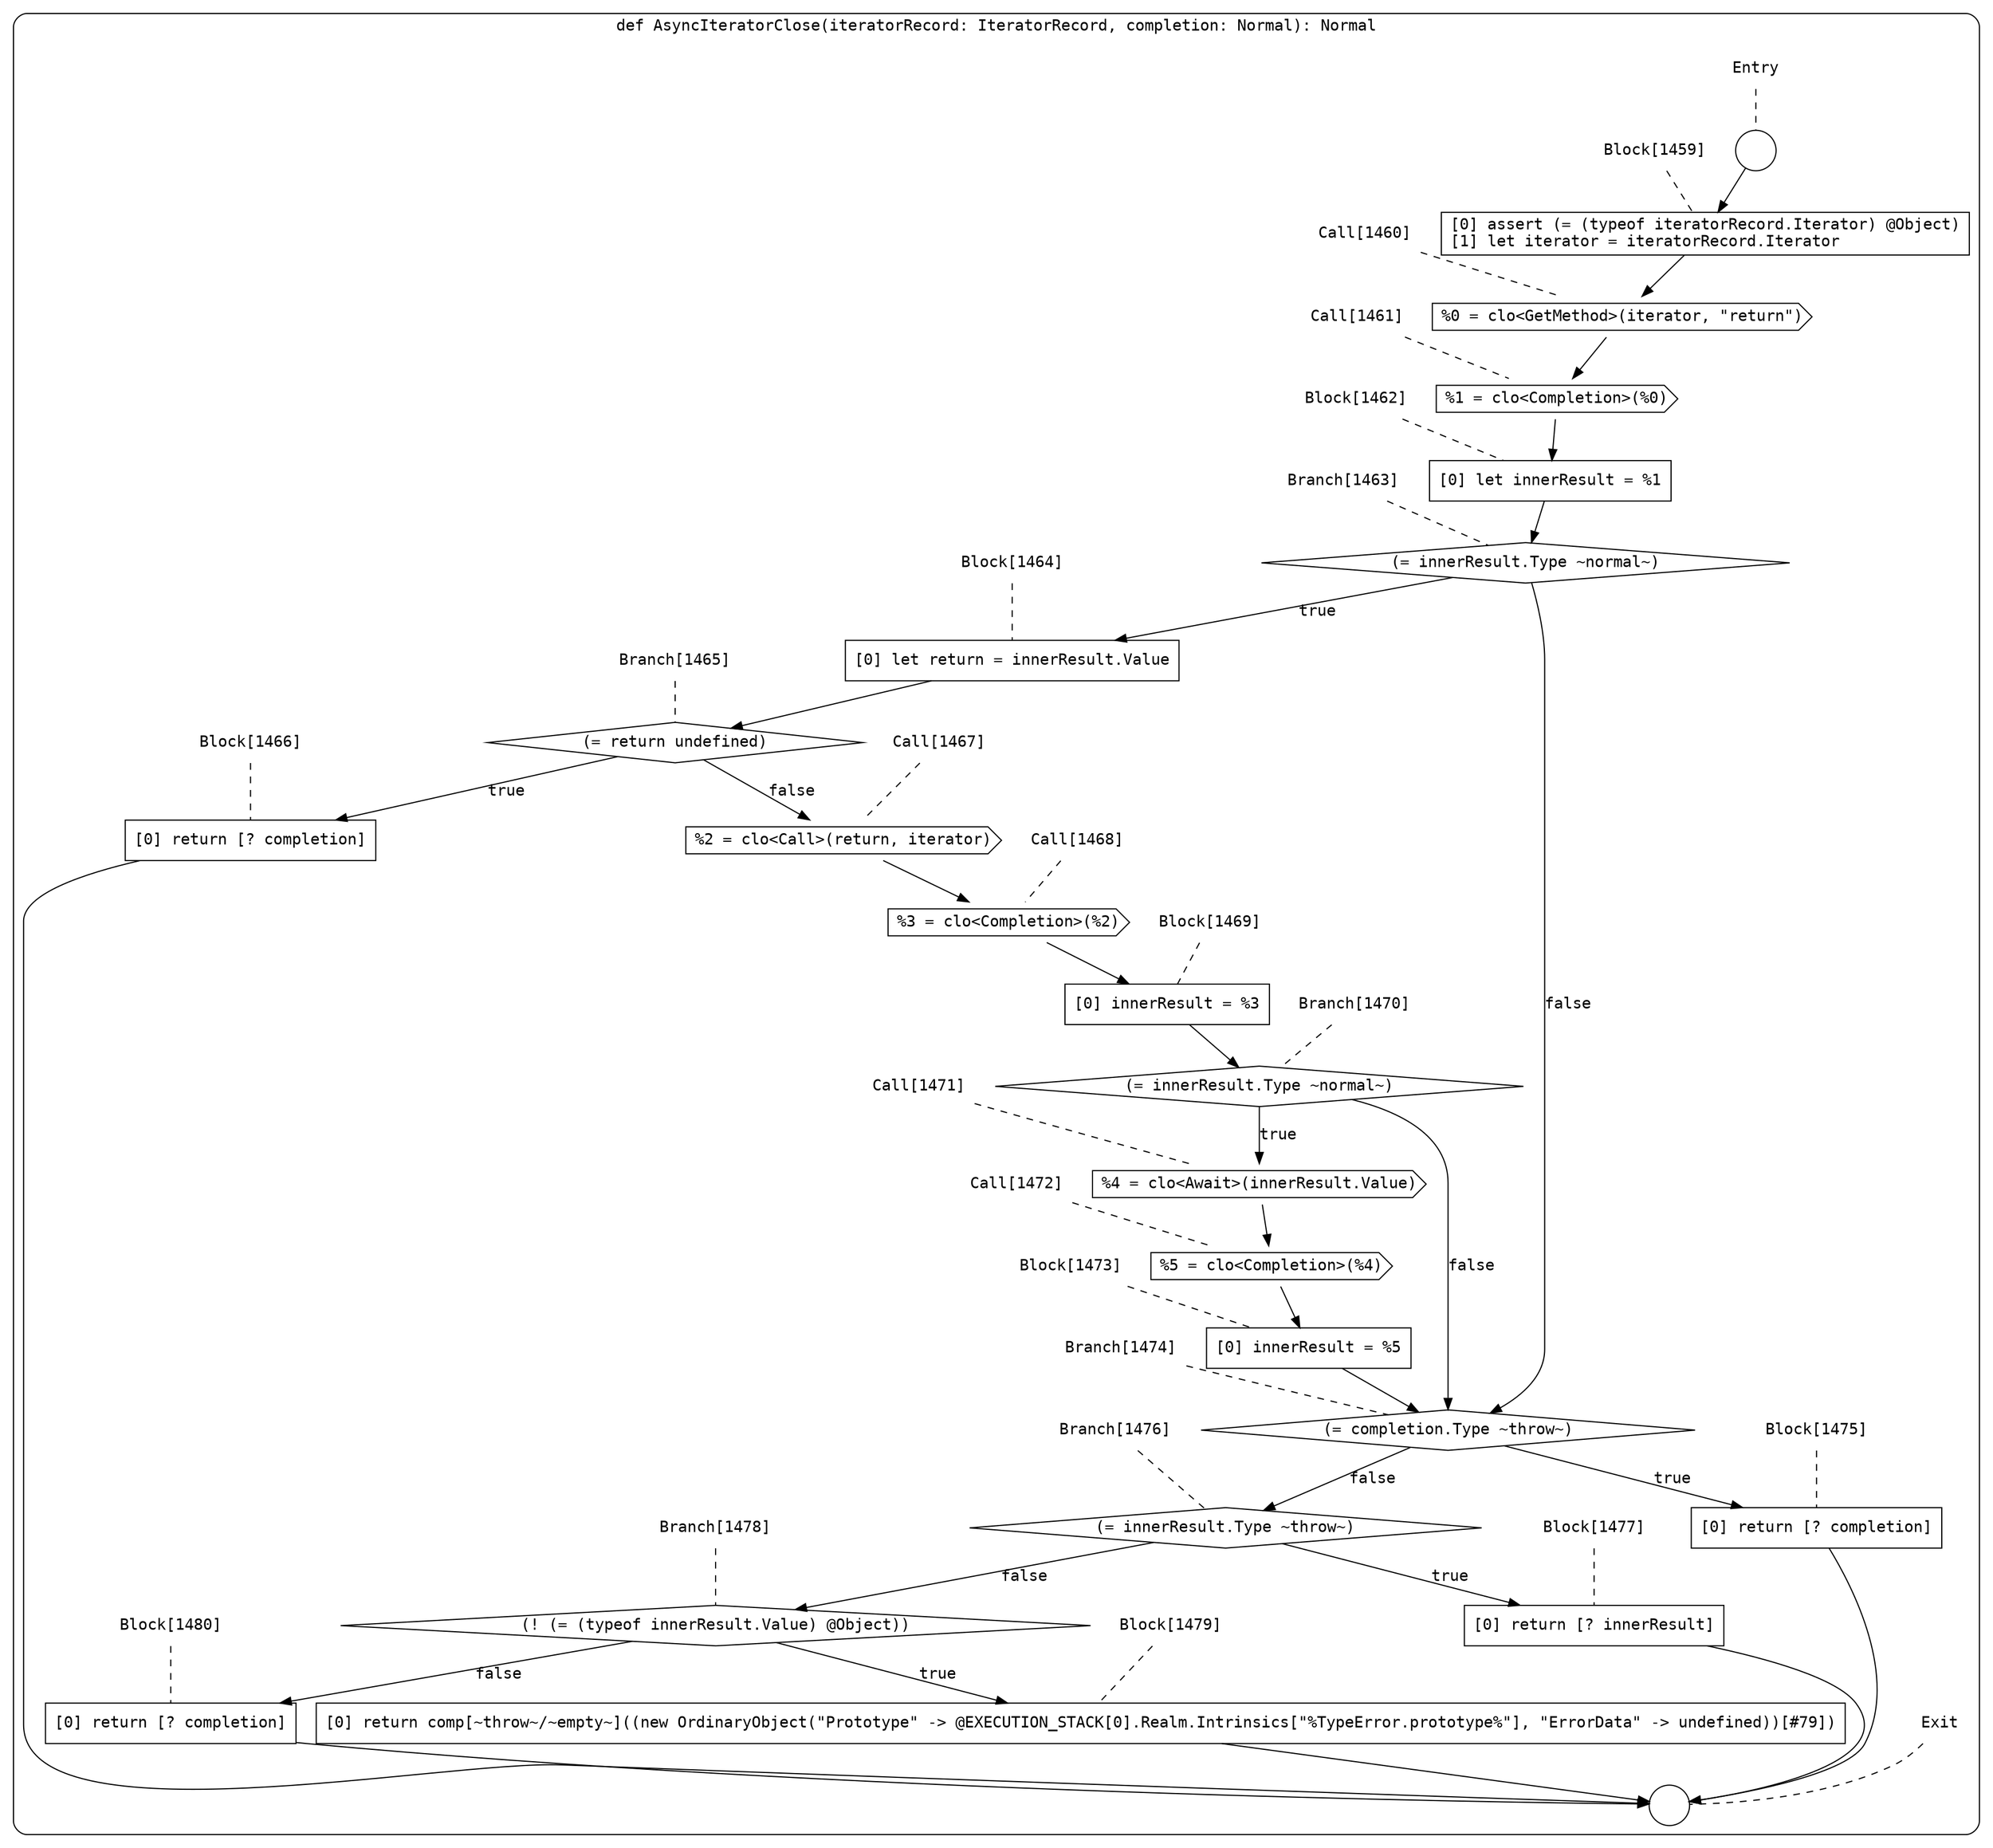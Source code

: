digraph {
  graph [fontname = "Consolas"]
  node [fontname = "Consolas"]
  edge [fontname = "Consolas"]
  subgraph cluster168 {
    label = "def AsyncIteratorClose(iteratorRecord: IteratorRecord, completion: Normal): Normal"
    style = rounded
    cluster168_entry_name [shape=none, label=<<font color="black">Entry</font>>]
    cluster168_entry_name -> cluster168_entry [arrowhead=none, color="black", style=dashed]
    cluster168_entry [shape=circle label=" " color="black" fillcolor="white" style=filled]
    cluster168_entry -> node1459 [color="black"]
    cluster168_exit_name [shape=none, label=<<font color="black">Exit</font>>]
    cluster168_exit_name -> cluster168_exit [arrowhead=none, color="black", style=dashed]
    cluster168_exit [shape=circle label=" " color="black" fillcolor="white" style=filled]
    node1459_name [shape=none, label=<<font color="black">Block[1459]</font>>]
    node1459_name -> node1459 [arrowhead=none, color="black", style=dashed]
    node1459 [shape=box, label=<<font color="black">[0] assert (= (typeof iteratorRecord.Iterator) @Object)<BR ALIGN="LEFT"/>[1] let iterator = iteratorRecord.Iterator<BR ALIGN="LEFT"/></font>> color="black" fillcolor="white", style=filled]
    node1459 -> node1460 [color="black"]
    node1460_name [shape=none, label=<<font color="black">Call[1460]</font>>]
    node1460_name -> node1460 [arrowhead=none, color="black", style=dashed]
    node1460 [shape=cds, label=<<font color="black">%0 = clo&lt;GetMethod&gt;(iterator, &quot;return&quot;)</font>> color="black" fillcolor="white", style=filled]
    node1460 -> node1461 [color="black"]
    node1461_name [shape=none, label=<<font color="black">Call[1461]</font>>]
    node1461_name -> node1461 [arrowhead=none, color="black", style=dashed]
    node1461 [shape=cds, label=<<font color="black">%1 = clo&lt;Completion&gt;(%0)</font>> color="black" fillcolor="white", style=filled]
    node1461 -> node1462 [color="black"]
    node1462_name [shape=none, label=<<font color="black">Block[1462]</font>>]
    node1462_name -> node1462 [arrowhead=none, color="black", style=dashed]
    node1462 [shape=box, label=<<font color="black">[0] let innerResult = %1<BR ALIGN="LEFT"/></font>> color="black" fillcolor="white", style=filled]
    node1462 -> node1463 [color="black"]
    node1463_name [shape=none, label=<<font color="black">Branch[1463]</font>>]
    node1463_name -> node1463 [arrowhead=none, color="black", style=dashed]
    node1463 [shape=diamond, label=<<font color="black">(= innerResult.Type ~normal~)</font>> color="black" fillcolor="white", style=filled]
    node1463 -> node1464 [label=<<font color="black">true</font>> color="black"]
    node1463 -> node1474 [label=<<font color="black">false</font>> color="black"]
    node1464_name [shape=none, label=<<font color="black">Block[1464]</font>>]
    node1464_name -> node1464 [arrowhead=none, color="black", style=dashed]
    node1464 [shape=box, label=<<font color="black">[0] let return = innerResult.Value<BR ALIGN="LEFT"/></font>> color="black" fillcolor="white", style=filled]
    node1464 -> node1465 [color="black"]
    node1474_name [shape=none, label=<<font color="black">Branch[1474]</font>>]
    node1474_name -> node1474 [arrowhead=none, color="black", style=dashed]
    node1474 [shape=diamond, label=<<font color="black">(= completion.Type ~throw~)</font>> color="black" fillcolor="white", style=filled]
    node1474 -> node1475 [label=<<font color="black">true</font>> color="black"]
    node1474 -> node1476 [label=<<font color="black">false</font>> color="black"]
    node1465_name [shape=none, label=<<font color="black">Branch[1465]</font>>]
    node1465_name -> node1465 [arrowhead=none, color="black", style=dashed]
    node1465 [shape=diamond, label=<<font color="black">(= return undefined)</font>> color="black" fillcolor="white", style=filled]
    node1465 -> node1466 [label=<<font color="black">true</font>> color="black"]
    node1465 -> node1467 [label=<<font color="black">false</font>> color="black"]
    node1475_name [shape=none, label=<<font color="black">Block[1475]</font>>]
    node1475_name -> node1475 [arrowhead=none, color="black", style=dashed]
    node1475 [shape=box, label=<<font color="black">[0] return [? completion]<BR ALIGN="LEFT"/></font>> color="black" fillcolor="white", style=filled]
    node1475 -> cluster168_exit [color="black"]
    node1476_name [shape=none, label=<<font color="black">Branch[1476]</font>>]
    node1476_name -> node1476 [arrowhead=none, color="black", style=dashed]
    node1476 [shape=diamond, label=<<font color="black">(= innerResult.Type ~throw~)</font>> color="black" fillcolor="white", style=filled]
    node1476 -> node1477 [label=<<font color="black">true</font>> color="black"]
    node1476 -> node1478 [label=<<font color="black">false</font>> color="black"]
    node1466_name [shape=none, label=<<font color="black">Block[1466]</font>>]
    node1466_name -> node1466 [arrowhead=none, color="black", style=dashed]
    node1466 [shape=box, label=<<font color="black">[0] return [? completion]<BR ALIGN="LEFT"/></font>> color="black" fillcolor="white", style=filled]
    node1466 -> cluster168_exit [color="black"]
    node1467_name [shape=none, label=<<font color="black">Call[1467]</font>>]
    node1467_name -> node1467 [arrowhead=none, color="black", style=dashed]
    node1467 [shape=cds, label=<<font color="black">%2 = clo&lt;Call&gt;(return, iterator)</font>> color="black" fillcolor="white", style=filled]
    node1467 -> node1468 [color="black"]
    node1477_name [shape=none, label=<<font color="black">Block[1477]</font>>]
    node1477_name -> node1477 [arrowhead=none, color="black", style=dashed]
    node1477 [shape=box, label=<<font color="black">[0] return [? innerResult]<BR ALIGN="LEFT"/></font>> color="black" fillcolor="white", style=filled]
    node1477 -> cluster168_exit [color="black"]
    node1478_name [shape=none, label=<<font color="black">Branch[1478]</font>>]
    node1478_name -> node1478 [arrowhead=none, color="black", style=dashed]
    node1478 [shape=diamond, label=<<font color="black">(! (= (typeof innerResult.Value) @Object))</font>> color="black" fillcolor="white", style=filled]
    node1478 -> node1479 [label=<<font color="black">true</font>> color="black"]
    node1478 -> node1480 [label=<<font color="black">false</font>> color="black"]
    node1468_name [shape=none, label=<<font color="black">Call[1468]</font>>]
    node1468_name -> node1468 [arrowhead=none, color="black", style=dashed]
    node1468 [shape=cds, label=<<font color="black">%3 = clo&lt;Completion&gt;(%2)</font>> color="black" fillcolor="white", style=filled]
    node1468 -> node1469 [color="black"]
    node1479_name [shape=none, label=<<font color="black">Block[1479]</font>>]
    node1479_name -> node1479 [arrowhead=none, color="black", style=dashed]
    node1479 [shape=box, label=<<font color="black">[0] return comp[~throw~/~empty~]((new OrdinaryObject(&quot;Prototype&quot; -&gt; @EXECUTION_STACK[0].Realm.Intrinsics[&quot;%TypeError.prototype%&quot;], &quot;ErrorData&quot; -&gt; undefined))[#79])<BR ALIGN="LEFT"/></font>> color="black" fillcolor="white", style=filled]
    node1479 -> cluster168_exit [color="black"]
    node1480_name [shape=none, label=<<font color="black">Block[1480]</font>>]
    node1480_name -> node1480 [arrowhead=none, color="black", style=dashed]
    node1480 [shape=box, label=<<font color="black">[0] return [? completion]<BR ALIGN="LEFT"/></font>> color="black" fillcolor="white", style=filled]
    node1480 -> cluster168_exit [color="black"]
    node1469_name [shape=none, label=<<font color="black">Block[1469]</font>>]
    node1469_name -> node1469 [arrowhead=none, color="black", style=dashed]
    node1469 [shape=box, label=<<font color="black">[0] innerResult = %3<BR ALIGN="LEFT"/></font>> color="black" fillcolor="white", style=filled]
    node1469 -> node1470 [color="black"]
    node1470_name [shape=none, label=<<font color="black">Branch[1470]</font>>]
    node1470_name -> node1470 [arrowhead=none, color="black", style=dashed]
    node1470 [shape=diamond, label=<<font color="black">(= innerResult.Type ~normal~)</font>> color="black" fillcolor="white", style=filled]
    node1470 -> node1471 [label=<<font color="black">true</font>> color="black"]
    node1470 -> node1474 [label=<<font color="black">false</font>> color="black"]
    node1471_name [shape=none, label=<<font color="black">Call[1471]</font>>]
    node1471_name -> node1471 [arrowhead=none, color="black", style=dashed]
    node1471 [shape=cds, label=<<font color="black">%4 = clo&lt;Await&gt;(innerResult.Value)</font>> color="black" fillcolor="white", style=filled]
    node1471 -> node1472 [color="black"]
    node1472_name [shape=none, label=<<font color="black">Call[1472]</font>>]
    node1472_name -> node1472 [arrowhead=none, color="black", style=dashed]
    node1472 [shape=cds, label=<<font color="black">%5 = clo&lt;Completion&gt;(%4)</font>> color="black" fillcolor="white", style=filled]
    node1472 -> node1473 [color="black"]
    node1473_name [shape=none, label=<<font color="black">Block[1473]</font>>]
    node1473_name -> node1473 [arrowhead=none, color="black", style=dashed]
    node1473 [shape=box, label=<<font color="black">[0] innerResult = %5<BR ALIGN="LEFT"/></font>> color="black" fillcolor="white", style=filled]
    node1473 -> node1474 [color="black"]
  }
}